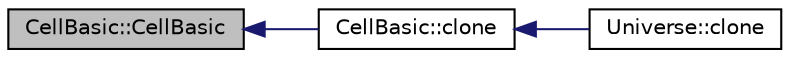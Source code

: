 digraph "CellBasic::CellBasic"
{
  edge [fontname="Helvetica",fontsize="10",labelfontname="Helvetica",labelfontsize="10"];
  node [fontname="Helvetica",fontsize="10",shape=record];
  rankdir="LR";
  Node1 [label="CellBasic::CellBasic",height=0.2,width=0.4,color="black", fillcolor="grey75", style="filled" fontcolor="black"];
  Node1 -> Node2 [dir="back",color="midnightblue",fontsize="10",style="solid",fontname="Helvetica"];
  Node2 [label="CellBasic::clone",height=0.2,width=0.4,color="black", fillcolor="white", style="filled",URL="$classCellBasic.html#a11467ff4cc874cb9688ff12feef184a6",tooltip="Create a duplicate of the CellBasic."];
  Node2 -> Node3 [dir="back",color="midnightblue",fontsize="10",style="solid",fontname="Helvetica"];
  Node3 [label="Universe::clone",height=0.2,width=0.4,color="black", fillcolor="white", style="filled",URL="$classUniverse.html#a6f7c4480848e68b07ce2a6844b450f90",tooltip="Clones this Universe and all of the Cells within it and returns it."];
}
